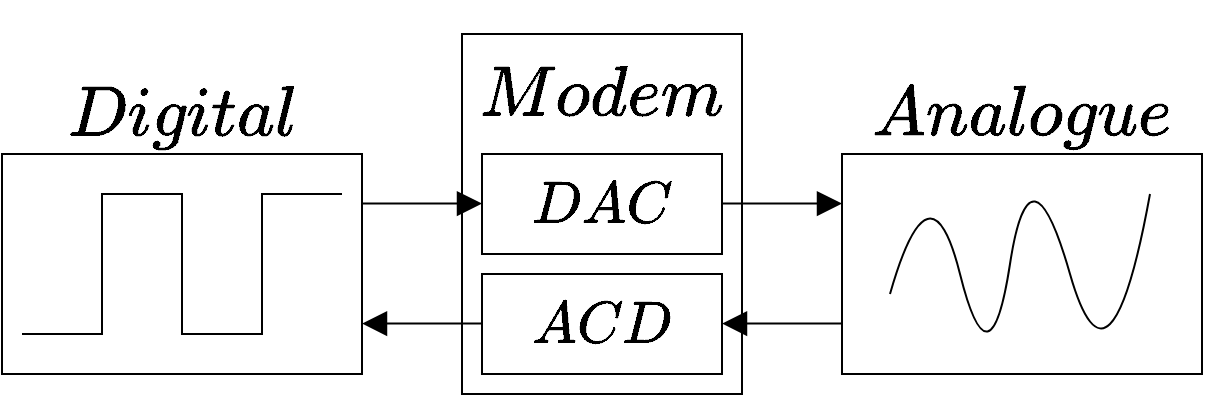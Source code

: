 <mxfile version="13.9.9" type="device"><diagram id="s_v5t4ugelpACdnQoPDq" name="Page-1"><mxGraphModel dx="749" dy="666" grid="1" gridSize="10" guides="1" tooltips="1" connect="1" arrows="1" fold="1" page="1" pageScale="1" pageWidth="850" pageHeight="1100" math="1" shadow="0"><root><mxCell id="0"/><mxCell id="1" parent="0"/><mxCell id="j1QkHmQpSI_6FilKTW3c-9" value="" style="rounded=0;whiteSpace=wrap;html=1;" vertex="1" parent="1"><mxGeometry x="440" y="80" width="180" height="110" as="geometry"/></mxCell><mxCell id="j1QkHmQpSI_6FilKTW3c-2" value="" style="rounded=0;whiteSpace=wrap;html=1;" vertex="1" parent="1"><mxGeometry x="20" y="80" width="180" height="110" as="geometry"/></mxCell><mxCell id="j1QkHmQpSI_6FilKTW3c-4" value="" style="endArrow=none;html=1;rounded=0;" edge="1" parent="1"><mxGeometry width="50" height="50" relative="1" as="geometry"><mxPoint x="30" y="170" as="sourcePoint"/><mxPoint x="190" y="100" as="targetPoint"/><Array as="points"><mxPoint x="70" y="170"/><mxPoint x="70" y="100"/><mxPoint x="110" y="100"/><mxPoint x="110" y="170"/><mxPoint x="150" y="170"/><mxPoint x="150" y="100"/><mxPoint x="190" y="100"/></Array></mxGeometry></mxCell><mxCell id="j1QkHmQpSI_6FilKTW3c-8" value="" style="curved=1;endArrow=none;html=1;endFill=0;" edge="1" parent="1"><mxGeometry width="50" height="50" relative="1" as="geometry"><mxPoint x="464" y="150" as="sourcePoint"/><mxPoint x="594" y="100" as="targetPoint"/><Array as="points"><mxPoint x="484" y="80"/><mxPoint x="514" y="200"/><mxPoint x="534" y="70"/><mxPoint x="574" y="210"/></Array></mxGeometry></mxCell><mxCell id="j1QkHmQpSI_6FilKTW3c-10" value="$$Modem$$" style="rounded=0;whiteSpace=wrap;html=1;verticalAlign=top;fontSize=30;spacing=-22;" vertex="1" parent="1"><mxGeometry x="250" y="20" width="140" height="180" as="geometry"/></mxCell><mxCell id="j1QkHmQpSI_6FilKTW3c-11" value="$$DAC$$" style="rounded=0;whiteSpace=wrap;html=1;fontSize=25;" vertex="1" parent="1"><mxGeometry x="260" y="80" width="120" height="50" as="geometry"/></mxCell><mxCell id="j1QkHmQpSI_6FilKTW3c-12" value="$$ACD$$" style="rounded=0;whiteSpace=wrap;html=1;fontSize=25;" vertex="1" parent="1"><mxGeometry x="260" y="140" width="120" height="50" as="geometry"/></mxCell><mxCell id="j1QkHmQpSI_6FilKTW3c-14" value="" style="endArrow=block;html=1;fontSize=30;endFill=1;endSize=10;" edge="1" parent="1"><mxGeometry width="50" height="50" relative="1" as="geometry"><mxPoint x="380" y="104.8" as="sourcePoint"/><mxPoint x="440" y="104.8" as="targetPoint"/></mxGeometry></mxCell><mxCell id="j1QkHmQpSI_6FilKTW3c-15" value="" style="endArrow=block;html=1;fontSize=30;endFill=1;endSize=10;" edge="1" parent="1"><mxGeometry width="50" height="50" relative="1" as="geometry"><mxPoint x="200" y="104.8" as="sourcePoint"/><mxPoint x="260" y="104.8" as="targetPoint"/></mxGeometry></mxCell><mxCell id="j1QkHmQpSI_6FilKTW3c-16" value="" style="endArrow=none;html=1;fontSize=30;endFill=0;endSize=10;startArrow=block;startFill=1;startSize=10;" edge="1" parent="1"><mxGeometry width="50" height="50" relative="1" as="geometry"><mxPoint x="380" y="164.8" as="sourcePoint"/><mxPoint x="440" y="164.8" as="targetPoint"/></mxGeometry></mxCell><mxCell id="j1QkHmQpSI_6FilKTW3c-17" value="" style="endArrow=none;html=1;fontSize=30;endFill=0;endSize=10;startArrow=block;startFill=1;startSize=10;" edge="1" parent="1"><mxGeometry width="50" height="50" relative="1" as="geometry"><mxPoint x="200" y="164.8" as="sourcePoint"/><mxPoint x="260" y="164.8" as="targetPoint"/></mxGeometry></mxCell><mxCell id="j1QkHmQpSI_6FilKTW3c-18" value="$$Digital$$" style="text;html=1;strokeColor=none;fillColor=none;align=center;verticalAlign=middle;whiteSpace=wrap;rounded=0;fontSize=30;" vertex="1" parent="1"><mxGeometry x="90" y="50" width="40" height="20" as="geometry"/></mxCell><mxCell id="j1QkHmQpSI_6FilKTW3c-19" value="$$Analogue$$" style="text;html=1;strokeColor=none;fillColor=none;align=center;verticalAlign=middle;whiteSpace=wrap;rounded=0;fontSize=30;" vertex="1" parent="1"><mxGeometry x="510" y="50" width="40" height="20" as="geometry"/></mxCell></root></mxGraphModel></diagram></mxfile>